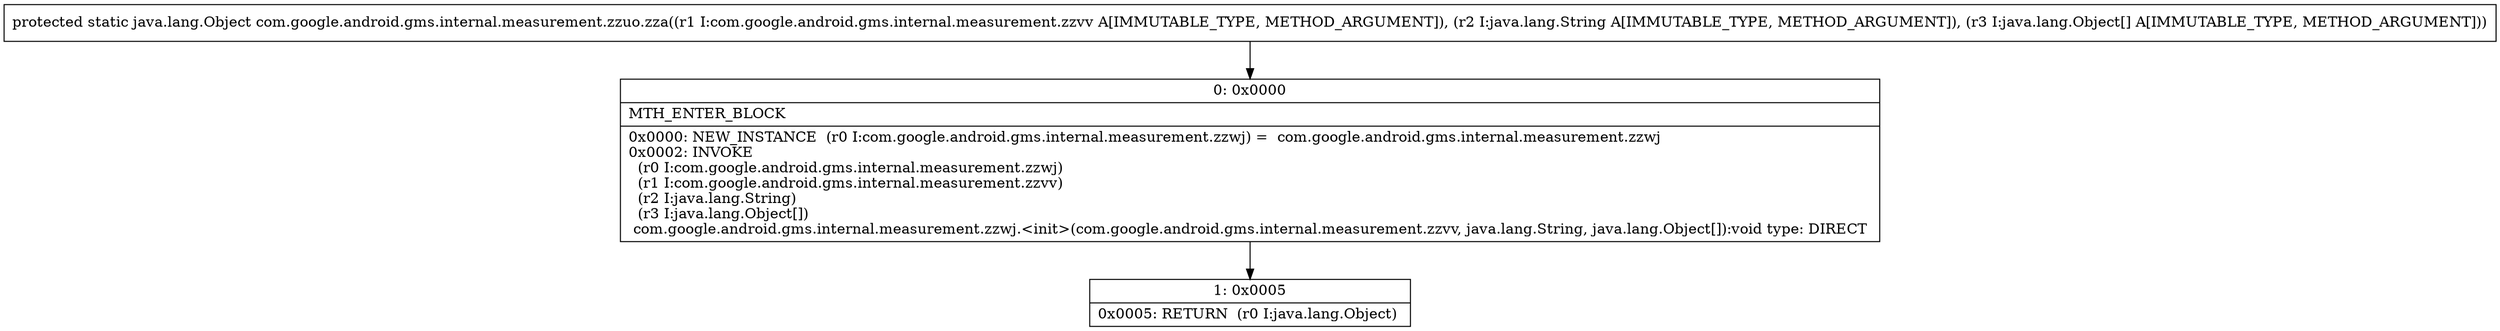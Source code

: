 digraph "CFG forcom.google.android.gms.internal.measurement.zzuo.zza(Lcom\/google\/android\/gms\/internal\/measurement\/zzvv;Ljava\/lang\/String;[Ljava\/lang\/Object;)Ljava\/lang\/Object;" {
Node_0 [shape=record,label="{0\:\ 0x0000|MTH_ENTER_BLOCK\l|0x0000: NEW_INSTANCE  (r0 I:com.google.android.gms.internal.measurement.zzwj) =  com.google.android.gms.internal.measurement.zzwj \l0x0002: INVOKE  \l  (r0 I:com.google.android.gms.internal.measurement.zzwj)\l  (r1 I:com.google.android.gms.internal.measurement.zzvv)\l  (r2 I:java.lang.String)\l  (r3 I:java.lang.Object[])\l com.google.android.gms.internal.measurement.zzwj.\<init\>(com.google.android.gms.internal.measurement.zzvv, java.lang.String, java.lang.Object[]):void type: DIRECT \l}"];
Node_1 [shape=record,label="{1\:\ 0x0005|0x0005: RETURN  (r0 I:java.lang.Object) \l}"];
MethodNode[shape=record,label="{protected static java.lang.Object com.google.android.gms.internal.measurement.zzuo.zza((r1 I:com.google.android.gms.internal.measurement.zzvv A[IMMUTABLE_TYPE, METHOD_ARGUMENT]), (r2 I:java.lang.String A[IMMUTABLE_TYPE, METHOD_ARGUMENT]), (r3 I:java.lang.Object[] A[IMMUTABLE_TYPE, METHOD_ARGUMENT])) }"];
MethodNode -> Node_0;
Node_0 -> Node_1;
}

